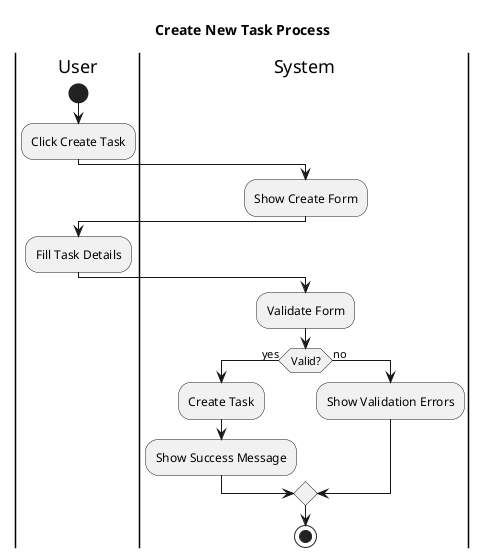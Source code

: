 @startuml task_create
title Create New Task Process

|User|
start
:Click Create Task;

|System|
:Show Create Form;

|User|
:Fill Task Details;

|System|
:Validate Form;

if (Valid?) then (yes)
  :Create Task;
  :Show Success Message;
else (no)
  :Show Validation Errors;
endif

stop

@enduml